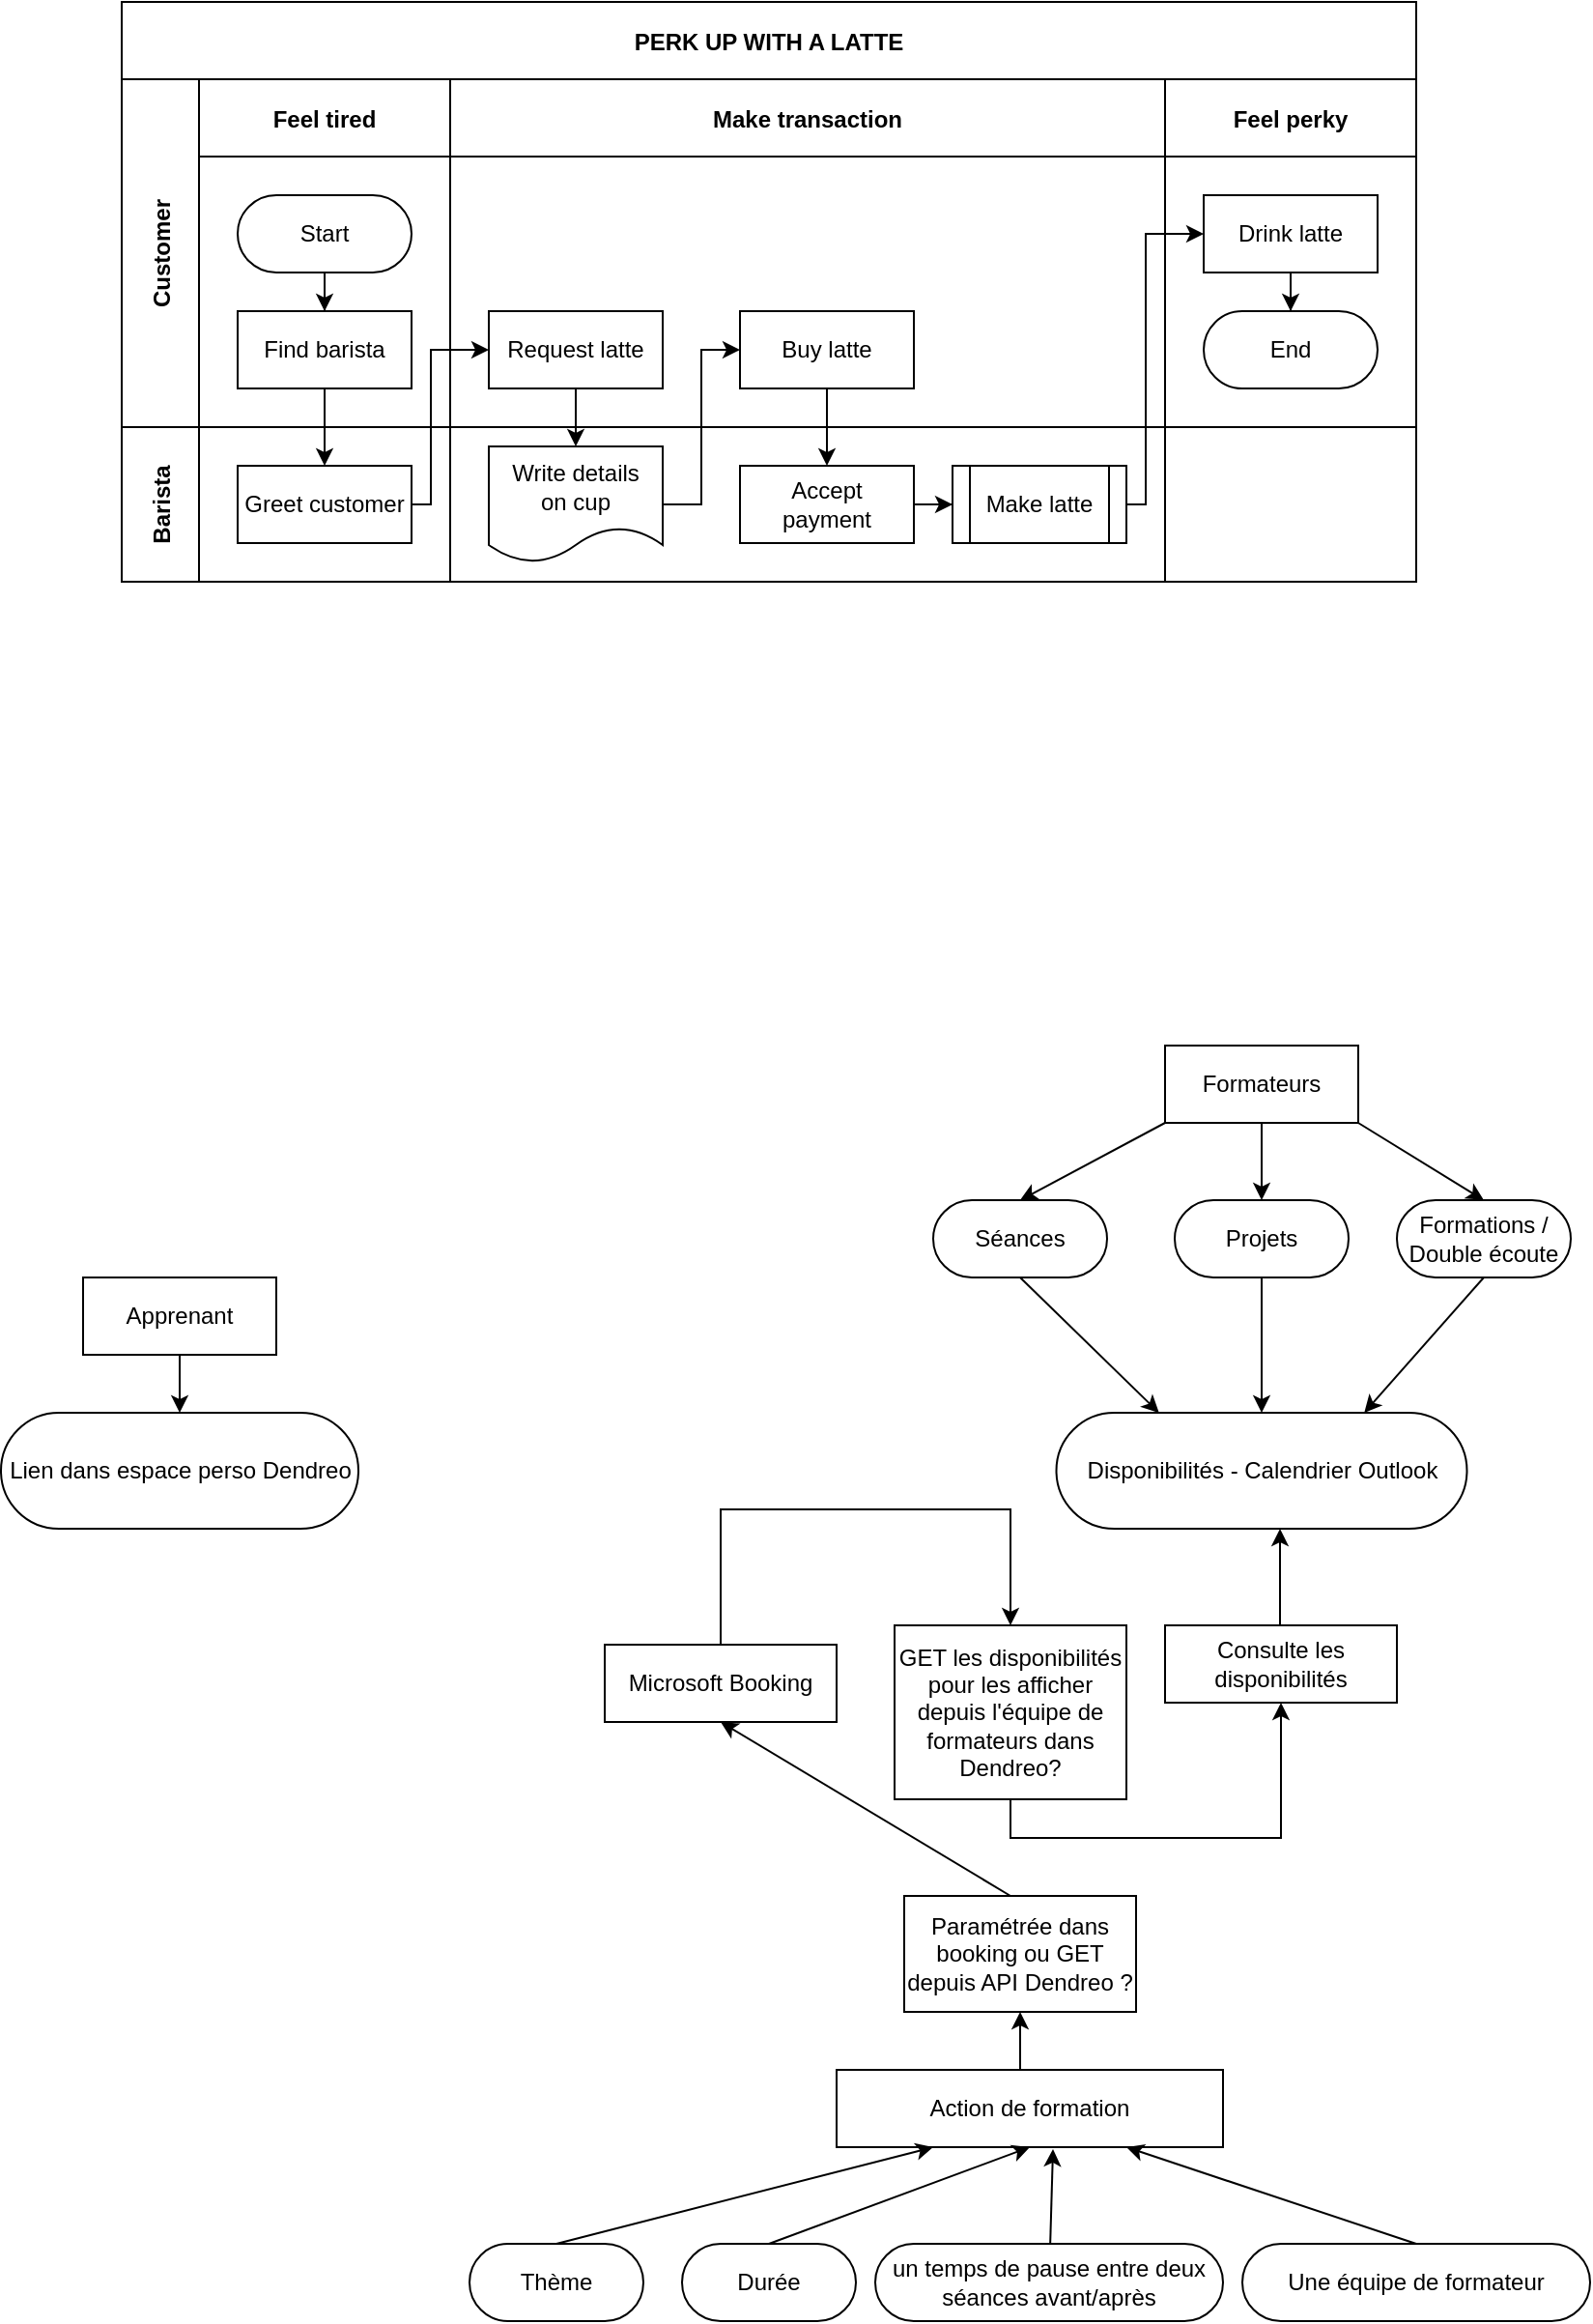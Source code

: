 <mxfile version="21.3.7" type="github">
  <diagram id="kgpKYQtTHZ0yAKxKKP6v" name="Page-1">
    <mxGraphModel dx="1379" dy="1934" grid="1" gridSize="10" guides="1" tooltips="1" connect="1" arrows="1" fold="1" page="1" pageScale="1" pageWidth="850" pageHeight="1100" math="0" shadow="0">
      <root>
        <mxCell id="0" />
        <mxCell id="1" parent="0" />
        <mxCell id="3nuBFxr9cyL0pnOWT2aG-1" value="PERK UP WITH A LATTE" style="shape=table;childLayout=tableLayout;startSize=40;collapsible=0;recursiveResize=0;expand=0;fillColor=none;fontStyle=1" parent="1" vertex="1">
          <mxGeometry x="100" y="-220" width="670" height="300" as="geometry" />
        </mxCell>
        <mxCell id="3nuBFxr9cyL0pnOWT2aG-2" value="" style="edgeStyle=orthogonalEdgeStyle;rounded=0;orthogonalLoop=1;jettySize=auto;html=1;" parent="3nuBFxr9cyL0pnOWT2aG-1" source="3nuBFxr9cyL0pnOWT2aG-7" target="3nuBFxr9cyL0pnOWT2aG-17" edge="1">
          <mxGeometry relative="1" as="geometry" />
        </mxCell>
        <mxCell id="3nuBFxr9cyL0pnOWT2aG-3" value="Customer" style="shape=tableRow;horizontal=0;swimlaneHead=0;swimlaneBody=0;top=0;left=0;bottom=0;right=0;fillColor=none;points=[[0,0.5],[1,0.5]];portConstraint=eastwest;startSize=40;collapsible=0;recursiveResize=0;expand=0;fontStyle=1;" parent="3nuBFxr9cyL0pnOWT2aG-1" vertex="1">
          <mxGeometry y="40" width="670" height="180" as="geometry" />
        </mxCell>
        <mxCell id="3nuBFxr9cyL0pnOWT2aG-4" value="Feel tired" style="swimlane;swimlaneHead=0;swimlaneBody=0;connectable=0;fillColor=none;startSize=40;collapsible=0;recursiveResize=0;expand=0;fontStyle=1;" parent="3nuBFxr9cyL0pnOWT2aG-3" vertex="1">
          <mxGeometry x="40" width="130" height="180" as="geometry">
            <mxRectangle width="130" height="180" as="alternateBounds" />
          </mxGeometry>
        </mxCell>
        <mxCell id="3nuBFxr9cyL0pnOWT2aG-5" style="edgeStyle=orthogonalEdgeStyle;rounded=0;orthogonalLoop=1;jettySize=auto;html=1;" parent="3nuBFxr9cyL0pnOWT2aG-4" source="3nuBFxr9cyL0pnOWT2aG-6" target="3nuBFxr9cyL0pnOWT2aG-7" edge="1">
          <mxGeometry relative="1" as="geometry" />
        </mxCell>
        <mxCell id="3nuBFxr9cyL0pnOWT2aG-6" value="Start" style="rounded=1;whiteSpace=wrap;html=1;arcSize=50;" parent="3nuBFxr9cyL0pnOWT2aG-4" vertex="1">
          <mxGeometry x="20" y="60" width="90" height="40" as="geometry" />
        </mxCell>
        <mxCell id="3nuBFxr9cyL0pnOWT2aG-7" value="Find barista" style="rounded=0;whiteSpace=wrap;html=1;" parent="3nuBFxr9cyL0pnOWT2aG-4" vertex="1">
          <mxGeometry x="20" y="120" width="90" height="40" as="geometry" />
        </mxCell>
        <mxCell id="3nuBFxr9cyL0pnOWT2aG-8" value="Make transaction" style="swimlane;swimlaneHead=0;swimlaneBody=0;connectable=0;fillColor=none;startSize=40;collapsible=0;recursiveResize=0;expand=0;fontStyle=1;" parent="3nuBFxr9cyL0pnOWT2aG-3" vertex="1">
          <mxGeometry x="170" width="370" height="180" as="geometry">
            <mxRectangle width="370" height="180" as="alternateBounds" />
          </mxGeometry>
        </mxCell>
        <mxCell id="3nuBFxr9cyL0pnOWT2aG-9" value="Request latte" style="rounded=0;whiteSpace=wrap;html=1;" parent="3nuBFxr9cyL0pnOWT2aG-8" vertex="1">
          <mxGeometry x="20" y="120" width="90" height="40" as="geometry" />
        </mxCell>
        <mxCell id="3nuBFxr9cyL0pnOWT2aG-10" value="Buy latte" style="rounded=0;whiteSpace=wrap;html=1;" parent="3nuBFxr9cyL0pnOWT2aG-8" vertex="1">
          <mxGeometry x="150" y="120" width="90" height="40" as="geometry" />
        </mxCell>
        <mxCell id="3nuBFxr9cyL0pnOWT2aG-11" value="Feel perky" style="swimlane;swimlaneHead=0;swimlaneBody=0;connectable=0;fillColor=none;startSize=40;collapsible=0;recursiveResize=0;expand=0;fontStyle=1;" parent="3nuBFxr9cyL0pnOWT2aG-3" vertex="1">
          <mxGeometry x="540" width="130" height="180" as="geometry">
            <mxRectangle width="130" height="180" as="alternateBounds" />
          </mxGeometry>
        </mxCell>
        <mxCell id="3nuBFxr9cyL0pnOWT2aG-12" style="edgeStyle=orthogonalEdgeStyle;rounded=0;orthogonalLoop=1;jettySize=auto;html=1;" parent="3nuBFxr9cyL0pnOWT2aG-11" source="3nuBFxr9cyL0pnOWT2aG-13" target="3nuBFxr9cyL0pnOWT2aG-14" edge="1">
          <mxGeometry relative="1" as="geometry" />
        </mxCell>
        <mxCell id="3nuBFxr9cyL0pnOWT2aG-13" value="Drink latte" style="rounded=0;whiteSpace=wrap;html=1;" parent="3nuBFxr9cyL0pnOWT2aG-11" vertex="1">
          <mxGeometry x="20" y="60" width="90" height="40" as="geometry" />
        </mxCell>
        <mxCell id="3nuBFxr9cyL0pnOWT2aG-14" value="End" style="rounded=1;whiteSpace=wrap;html=1;arcSize=50;" parent="3nuBFxr9cyL0pnOWT2aG-11" vertex="1">
          <mxGeometry x="20" y="120" width="90" height="40" as="geometry" />
        </mxCell>
        <mxCell id="3nuBFxr9cyL0pnOWT2aG-15" value="Barista" style="shape=tableRow;horizontal=0;swimlaneHead=0;swimlaneBody=0;top=0;left=0;bottom=0;right=0;fillColor=none;points=[[0,0.5],[1,0.5]];portConstraint=eastwest;startSize=40;collapsible=0;recursiveResize=0;expand=0;fontStyle=1;" parent="3nuBFxr9cyL0pnOWT2aG-1" vertex="1">
          <mxGeometry y="220" width="670" height="80" as="geometry" />
        </mxCell>
        <mxCell id="3nuBFxr9cyL0pnOWT2aG-16" value="" style="swimlane;swimlaneHead=0;swimlaneBody=0;connectable=0;fillColor=none;startSize=0;collapsible=0;recursiveResize=0;expand=0;fontStyle=1;" parent="3nuBFxr9cyL0pnOWT2aG-15" vertex="1">
          <mxGeometry x="40" width="130" height="80" as="geometry">
            <mxRectangle width="130" height="80" as="alternateBounds" />
          </mxGeometry>
        </mxCell>
        <mxCell id="3nuBFxr9cyL0pnOWT2aG-17" value="Greet customer" style="rounded=0;whiteSpace=wrap;html=1;" parent="3nuBFxr9cyL0pnOWT2aG-16" vertex="1">
          <mxGeometry x="20" y="20" width="90" height="40" as="geometry" />
        </mxCell>
        <mxCell id="3nuBFxr9cyL0pnOWT2aG-18" value="" style="swimlane;swimlaneHead=0;swimlaneBody=0;connectable=0;fillColor=none;startSize=0;collapsible=0;recursiveResize=0;expand=0;fontStyle=1;" parent="3nuBFxr9cyL0pnOWT2aG-15" vertex="1">
          <mxGeometry x="170" width="370" height="80" as="geometry">
            <mxRectangle width="370" height="80" as="alternateBounds" />
          </mxGeometry>
        </mxCell>
        <mxCell id="3nuBFxr9cyL0pnOWT2aG-19" value="" style="edgeStyle=orthogonalEdgeStyle;rounded=0;orthogonalLoop=1;jettySize=auto;html=1;" parent="3nuBFxr9cyL0pnOWT2aG-18" source="3nuBFxr9cyL0pnOWT2aG-20" target="3nuBFxr9cyL0pnOWT2aG-22" edge="1">
          <mxGeometry relative="1" as="geometry" />
        </mxCell>
        <mxCell id="3nuBFxr9cyL0pnOWT2aG-20" value="Accept&lt;br&gt;payment" style="rounded=0;whiteSpace=wrap;html=1;" parent="3nuBFxr9cyL0pnOWT2aG-18" vertex="1">
          <mxGeometry x="150" y="20" width="90" height="40" as="geometry" />
        </mxCell>
        <mxCell id="3nuBFxr9cyL0pnOWT2aG-21" value="Write details&lt;br&gt;on cup" style="shape=document;whiteSpace=wrap;html=1;boundedLbl=1;" parent="3nuBFxr9cyL0pnOWT2aG-18" vertex="1">
          <mxGeometry x="20" y="10" width="90" height="60" as="geometry" />
        </mxCell>
        <mxCell id="3nuBFxr9cyL0pnOWT2aG-22" value="Make latte" style="shape=process;whiteSpace=wrap;html=1;backgroundOutline=1;" parent="3nuBFxr9cyL0pnOWT2aG-18" vertex="1">
          <mxGeometry x="260" y="20" width="90" height="40" as="geometry" />
        </mxCell>
        <mxCell id="3nuBFxr9cyL0pnOWT2aG-23" value="" style="swimlane;swimlaneHead=0;swimlaneBody=0;connectable=0;fillColor=none;startSize=0;collapsible=0;recursiveResize=0;expand=0;fontStyle=1;" parent="3nuBFxr9cyL0pnOWT2aG-15" vertex="1">
          <mxGeometry x="540" width="130" height="80" as="geometry">
            <mxRectangle width="130" height="80" as="alternateBounds" />
          </mxGeometry>
        </mxCell>
        <mxCell id="3nuBFxr9cyL0pnOWT2aG-24" value="" style="edgeStyle=orthogonalEdgeStyle;rounded=0;orthogonalLoop=1;jettySize=auto;html=1;" parent="3nuBFxr9cyL0pnOWT2aG-1" source="3nuBFxr9cyL0pnOWT2aG-17" target="3nuBFxr9cyL0pnOWT2aG-9" edge="1">
          <mxGeometry relative="1" as="geometry">
            <Array as="points">
              <mxPoint x="160" y="260" />
              <mxPoint x="160" y="180" />
            </Array>
          </mxGeometry>
        </mxCell>
        <mxCell id="3nuBFxr9cyL0pnOWT2aG-25" value="" style="edgeStyle=orthogonalEdgeStyle;rounded=0;orthogonalLoop=1;jettySize=auto;html=1;" parent="3nuBFxr9cyL0pnOWT2aG-1" source="3nuBFxr9cyL0pnOWT2aG-9" target="3nuBFxr9cyL0pnOWT2aG-21" edge="1">
          <mxGeometry relative="1" as="geometry" />
        </mxCell>
        <mxCell id="3nuBFxr9cyL0pnOWT2aG-26" value="" style="edgeStyle=orthogonalEdgeStyle;rounded=0;orthogonalLoop=1;jettySize=auto;html=1;" parent="3nuBFxr9cyL0pnOWT2aG-1" source="3nuBFxr9cyL0pnOWT2aG-21" target="3nuBFxr9cyL0pnOWT2aG-10" edge="1">
          <mxGeometry relative="1" as="geometry">
            <Array as="points">
              <mxPoint x="300" y="260" />
              <mxPoint x="300" y="180" />
            </Array>
          </mxGeometry>
        </mxCell>
        <mxCell id="3nuBFxr9cyL0pnOWT2aG-27" value="" style="edgeStyle=orthogonalEdgeStyle;rounded=0;orthogonalLoop=1;jettySize=auto;html=1;" parent="3nuBFxr9cyL0pnOWT2aG-1" source="3nuBFxr9cyL0pnOWT2aG-10" target="3nuBFxr9cyL0pnOWT2aG-20" edge="1">
          <mxGeometry relative="1" as="geometry" />
        </mxCell>
        <mxCell id="3nuBFxr9cyL0pnOWT2aG-28" style="edgeStyle=orthogonalEdgeStyle;rounded=0;orthogonalLoop=1;jettySize=auto;html=1;" parent="3nuBFxr9cyL0pnOWT2aG-1" source="3nuBFxr9cyL0pnOWT2aG-22" target="3nuBFxr9cyL0pnOWT2aG-13" edge="1">
          <mxGeometry relative="1" as="geometry">
            <Array as="points">
              <mxPoint x="530" y="260" />
              <mxPoint x="530" y="120" />
            </Array>
          </mxGeometry>
        </mxCell>
        <mxCell id="oYN1SIIPOzSrqWJS0p1k-1" value="Apprenant" style="rounded=0;whiteSpace=wrap;html=1;" vertex="1" parent="1">
          <mxGeometry x="80" y="440" width="100" height="40" as="geometry" />
        </mxCell>
        <mxCell id="oYN1SIIPOzSrqWJS0p1k-2" value="Lien dans espace perso Dendreo" style="rounded=1;whiteSpace=wrap;html=1;arcSize=50;" vertex="1" parent="1">
          <mxGeometry x="37.5" y="510" width="185" height="60" as="geometry" />
        </mxCell>
        <mxCell id="oYN1SIIPOzSrqWJS0p1k-4" value="Formateurs" style="rounded=0;whiteSpace=wrap;html=1;" vertex="1" parent="1">
          <mxGeometry x="640" y="320" width="100" height="40" as="geometry" />
        </mxCell>
        <mxCell id="oYN1SIIPOzSrqWJS0p1k-5" value="Microsoft Booking" style="rounded=0;whiteSpace=wrap;html=1;" vertex="1" parent="1">
          <mxGeometry x="350" y="630" width="120" height="40" as="geometry" />
        </mxCell>
        <mxCell id="oYN1SIIPOzSrqWJS0p1k-6" value="Disponibilités - Calendrier Outlook" style="rounded=1;whiteSpace=wrap;html=1;arcSize=50;" vertex="1" parent="1">
          <mxGeometry x="583.75" y="510" width="212.5" height="60" as="geometry" />
        </mxCell>
        <mxCell id="oYN1SIIPOzSrqWJS0p1k-7" value="Séances" style="rounded=1;whiteSpace=wrap;html=1;arcSize=50;" vertex="1" parent="1">
          <mxGeometry x="520" y="400" width="90" height="40" as="geometry" />
        </mxCell>
        <mxCell id="oYN1SIIPOzSrqWJS0p1k-8" value="Projets" style="rounded=1;whiteSpace=wrap;html=1;arcSize=50;" vertex="1" parent="1">
          <mxGeometry x="645" y="400" width="90" height="40" as="geometry" />
        </mxCell>
        <mxCell id="oYN1SIIPOzSrqWJS0p1k-9" value="Formations / Double écoute" style="rounded=1;whiteSpace=wrap;html=1;arcSize=50;" vertex="1" parent="1">
          <mxGeometry x="760" y="400" width="90" height="40" as="geometry" />
        </mxCell>
        <mxCell id="oYN1SIIPOzSrqWJS0p1k-10" value="" style="endArrow=classic;html=1;rounded=0;entryX=0.5;entryY=0;entryDx=0;entryDy=0;exitX=0;exitY=1;exitDx=0;exitDy=0;" edge="1" parent="1" source="oYN1SIIPOzSrqWJS0p1k-4" target="oYN1SIIPOzSrqWJS0p1k-7">
          <mxGeometry width="50" height="50" relative="1" as="geometry">
            <mxPoint x="400" y="210" as="sourcePoint" />
            <mxPoint x="450" y="160" as="targetPoint" />
          </mxGeometry>
        </mxCell>
        <mxCell id="oYN1SIIPOzSrqWJS0p1k-12" value="" style="endArrow=classic;html=1;rounded=0;entryX=0.5;entryY=0;entryDx=0;entryDy=0;exitX=0.5;exitY=1;exitDx=0;exitDy=0;" edge="1" parent="1" source="oYN1SIIPOzSrqWJS0p1k-4" target="oYN1SIIPOzSrqWJS0p1k-8">
          <mxGeometry width="50" height="50" relative="1" as="geometry">
            <mxPoint x="650" y="370" as="sourcePoint" />
            <mxPoint x="575" y="410" as="targetPoint" />
          </mxGeometry>
        </mxCell>
        <mxCell id="oYN1SIIPOzSrqWJS0p1k-13" value="" style="endArrow=classic;html=1;rounded=0;entryX=0.5;entryY=0;entryDx=0;entryDy=0;exitX=1;exitY=1;exitDx=0;exitDy=0;" edge="1" parent="1" source="oYN1SIIPOzSrqWJS0p1k-4" target="oYN1SIIPOzSrqWJS0p1k-9">
          <mxGeometry width="50" height="50" relative="1" as="geometry">
            <mxPoint x="660" y="380" as="sourcePoint" />
            <mxPoint x="585" y="420" as="targetPoint" />
          </mxGeometry>
        </mxCell>
        <mxCell id="oYN1SIIPOzSrqWJS0p1k-14" value="" style="endArrow=classic;html=1;rounded=0;entryX=0.25;entryY=0;entryDx=0;entryDy=0;exitX=0.5;exitY=1;exitDx=0;exitDy=0;" edge="1" parent="1" source="oYN1SIIPOzSrqWJS0p1k-7" target="oYN1SIIPOzSrqWJS0p1k-6">
          <mxGeometry width="50" height="50" relative="1" as="geometry">
            <mxPoint x="650" y="370" as="sourcePoint" />
            <mxPoint x="575" y="410" as="targetPoint" />
          </mxGeometry>
        </mxCell>
        <mxCell id="oYN1SIIPOzSrqWJS0p1k-15" value="" style="endArrow=classic;html=1;rounded=0;entryX=0.5;entryY=0;entryDx=0;entryDy=0;exitX=0.5;exitY=1;exitDx=0;exitDy=0;" edge="1" parent="1" source="oYN1SIIPOzSrqWJS0p1k-8" target="oYN1SIIPOzSrqWJS0p1k-6">
          <mxGeometry width="50" height="50" relative="1" as="geometry">
            <mxPoint x="575" y="450" as="sourcePoint" />
            <mxPoint x="654" y="520" as="targetPoint" />
          </mxGeometry>
        </mxCell>
        <mxCell id="oYN1SIIPOzSrqWJS0p1k-16" value="" style="endArrow=classic;html=1;rounded=0;entryX=0.75;entryY=0;entryDx=0;entryDy=0;exitX=0.5;exitY=1;exitDx=0;exitDy=0;" edge="1" parent="1" source="oYN1SIIPOzSrqWJS0p1k-9" target="oYN1SIIPOzSrqWJS0p1k-6">
          <mxGeometry width="50" height="50" relative="1" as="geometry">
            <mxPoint x="700" y="450" as="sourcePoint" />
            <mxPoint x="700" y="520" as="targetPoint" />
          </mxGeometry>
        </mxCell>
        <mxCell id="oYN1SIIPOzSrqWJS0p1k-17" value="Consulte les disponibilités" style="rounded=0;whiteSpace=wrap;html=1;" vertex="1" parent="1">
          <mxGeometry x="640" y="620" width="120" height="40" as="geometry" />
        </mxCell>
        <mxCell id="oYN1SIIPOzSrqWJS0p1k-19" value="" style="endArrow=classic;html=1;rounded=0;exitX=0.5;exitY=0;exitDx=0;exitDy=0;entryX=0.5;entryY=0;entryDx=0;entryDy=0;" edge="1" parent="1" source="oYN1SIIPOzSrqWJS0p1k-5" target="oYN1SIIPOzSrqWJS0p1k-21">
          <mxGeometry width="50" height="50" relative="1" as="geometry">
            <mxPoint x="400" y="570" as="sourcePoint" />
            <mxPoint x="560" y="600" as="targetPoint" />
            <Array as="points">
              <mxPoint x="410" y="560" />
              <mxPoint x="560" y="560" />
            </Array>
          </mxGeometry>
        </mxCell>
        <mxCell id="oYN1SIIPOzSrqWJS0p1k-20" value="" style="endArrow=classic;html=1;rounded=0;entryX=0.5;entryY=1;entryDx=0;entryDy=0;exitX=0.5;exitY=0;exitDx=0;exitDy=0;" edge="1" parent="1">
          <mxGeometry width="50" height="50" relative="1" as="geometry">
            <mxPoint x="699.5" y="620" as="sourcePoint" />
            <mxPoint x="699.5" y="570" as="targetPoint" />
          </mxGeometry>
        </mxCell>
        <mxCell id="oYN1SIIPOzSrqWJS0p1k-23" style="edgeStyle=orthogonalEdgeStyle;rounded=0;orthogonalLoop=1;jettySize=auto;html=1;exitX=0.5;exitY=1;exitDx=0;exitDy=0;entryX=0.5;entryY=1;entryDx=0;entryDy=0;" edge="1" parent="1" source="oYN1SIIPOzSrqWJS0p1k-21" target="oYN1SIIPOzSrqWJS0p1k-17">
          <mxGeometry relative="1" as="geometry" />
        </mxCell>
        <mxCell id="oYN1SIIPOzSrqWJS0p1k-21" value="GET les disponibilités pour les afficher depuis l&#39;équipe de formateurs dans Dendreo?" style="rounded=0;whiteSpace=wrap;html=1;" vertex="1" parent="1">
          <mxGeometry x="500" y="620" width="120" height="90" as="geometry" />
        </mxCell>
        <mxCell id="oYN1SIIPOzSrqWJS0p1k-38" style="edgeStyle=orthogonalEdgeStyle;rounded=0;orthogonalLoop=1;jettySize=auto;html=1;exitX=0.5;exitY=0;exitDx=0;exitDy=0;entryX=0.5;entryY=1;entryDx=0;entryDy=0;" edge="1" parent="1" source="oYN1SIIPOzSrqWJS0p1k-24" target="oYN1SIIPOzSrqWJS0p1k-33">
          <mxGeometry relative="1" as="geometry" />
        </mxCell>
        <mxCell id="oYN1SIIPOzSrqWJS0p1k-24" value="Action de formation" style="rounded=0;whiteSpace=wrap;html=1;" vertex="1" parent="1">
          <mxGeometry x="470" y="850" width="200" height="40" as="geometry" />
        </mxCell>
        <mxCell id="oYN1SIIPOzSrqWJS0p1k-26" value="Thème" style="rounded=1;whiteSpace=wrap;html=1;arcSize=50;" vertex="1" parent="1">
          <mxGeometry x="280" y="940" width="90" height="40" as="geometry" />
        </mxCell>
        <mxCell id="oYN1SIIPOzSrqWJS0p1k-27" value="Durée" style="rounded=1;whiteSpace=wrap;html=1;arcSize=50;" vertex="1" parent="1">
          <mxGeometry x="390" y="940" width="90" height="40" as="geometry" />
        </mxCell>
        <mxCell id="oYN1SIIPOzSrqWJS0p1k-28" value="un temps de pause entre deux séances avant/après" style="rounded=1;whiteSpace=wrap;html=1;arcSize=50;" vertex="1" parent="1">
          <mxGeometry x="490" y="940" width="180" height="40" as="geometry" />
        </mxCell>
        <mxCell id="oYN1SIIPOzSrqWJS0p1k-29" value="" style="endArrow=classic;html=1;rounded=0;exitX=0.5;exitY=1;exitDx=0;exitDy=0;entryX=0.5;entryY=0;entryDx=0;entryDy=0;" edge="1" parent="1" source="oYN1SIIPOzSrqWJS0p1k-1" target="oYN1SIIPOzSrqWJS0p1k-2">
          <mxGeometry width="50" height="50" relative="1" as="geometry">
            <mxPoint x="400" y="570" as="sourcePoint" />
            <mxPoint x="450" y="520" as="targetPoint" />
          </mxGeometry>
        </mxCell>
        <mxCell id="oYN1SIIPOzSrqWJS0p1k-30" value="Une équipe de formateur" style="rounded=1;whiteSpace=wrap;html=1;arcSize=50;" vertex="1" parent="1">
          <mxGeometry x="680" y="940" width="180" height="40" as="geometry" />
        </mxCell>
        <mxCell id="oYN1SIIPOzSrqWJS0p1k-31" value="" style="endArrow=classic;html=1;rounded=0;" edge="1" parent="1">
          <mxGeometry width="50" height="50" relative="1" as="geometry">
            <mxPoint x="560" y="760" as="sourcePoint" />
            <mxPoint x="410" y="670" as="targetPoint" />
          </mxGeometry>
        </mxCell>
        <mxCell id="oYN1SIIPOzSrqWJS0p1k-33" value="Paramétrée dans booking ou GET depuis API Dendreo ?" style="rounded=0;whiteSpace=wrap;html=1;" vertex="1" parent="1">
          <mxGeometry x="505" y="760" width="120" height="60" as="geometry" />
        </mxCell>
        <mxCell id="oYN1SIIPOzSrqWJS0p1k-34" value="" style="endArrow=classic;html=1;rounded=0;entryX=0.25;entryY=1;entryDx=0;entryDy=0;exitX=0.5;exitY=0;exitDx=0;exitDy=0;" edge="1" parent="1" source="oYN1SIIPOzSrqWJS0p1k-26" target="oYN1SIIPOzSrqWJS0p1k-24">
          <mxGeometry width="50" height="50" relative="1" as="geometry">
            <mxPoint x="400" y="810" as="sourcePoint" />
            <mxPoint x="450" y="760" as="targetPoint" />
          </mxGeometry>
        </mxCell>
        <mxCell id="oYN1SIIPOzSrqWJS0p1k-35" value="" style="endArrow=classic;html=1;rounded=0;entryX=0.5;entryY=1;entryDx=0;entryDy=0;exitX=0.5;exitY=0;exitDx=0;exitDy=0;" edge="1" parent="1" source="oYN1SIIPOzSrqWJS0p1k-27" target="oYN1SIIPOzSrqWJS0p1k-24">
          <mxGeometry width="50" height="50" relative="1" as="geometry">
            <mxPoint x="335" y="950" as="sourcePoint" />
            <mxPoint x="530" y="900" as="targetPoint" />
          </mxGeometry>
        </mxCell>
        <mxCell id="oYN1SIIPOzSrqWJS0p1k-36" value="" style="endArrow=classic;html=1;rounded=0;entryX=0.56;entryY=1.025;entryDx=0;entryDy=0;entryPerimeter=0;" edge="1" parent="1" source="oYN1SIIPOzSrqWJS0p1k-28" target="oYN1SIIPOzSrqWJS0p1k-24">
          <mxGeometry width="50" height="50" relative="1" as="geometry">
            <mxPoint x="445" y="950" as="sourcePoint" />
            <mxPoint x="580" y="900" as="targetPoint" />
          </mxGeometry>
        </mxCell>
        <mxCell id="oYN1SIIPOzSrqWJS0p1k-37" value="" style="endArrow=classic;html=1;rounded=0;entryX=0.75;entryY=1;entryDx=0;entryDy=0;exitX=0.5;exitY=0;exitDx=0;exitDy=0;" edge="1" parent="1" source="oYN1SIIPOzSrqWJS0p1k-30" target="oYN1SIIPOzSrqWJS0p1k-24">
          <mxGeometry width="50" height="50" relative="1" as="geometry">
            <mxPoint x="591" y="950" as="sourcePoint" />
            <mxPoint x="592" y="901" as="targetPoint" />
          </mxGeometry>
        </mxCell>
      </root>
    </mxGraphModel>
  </diagram>
</mxfile>
